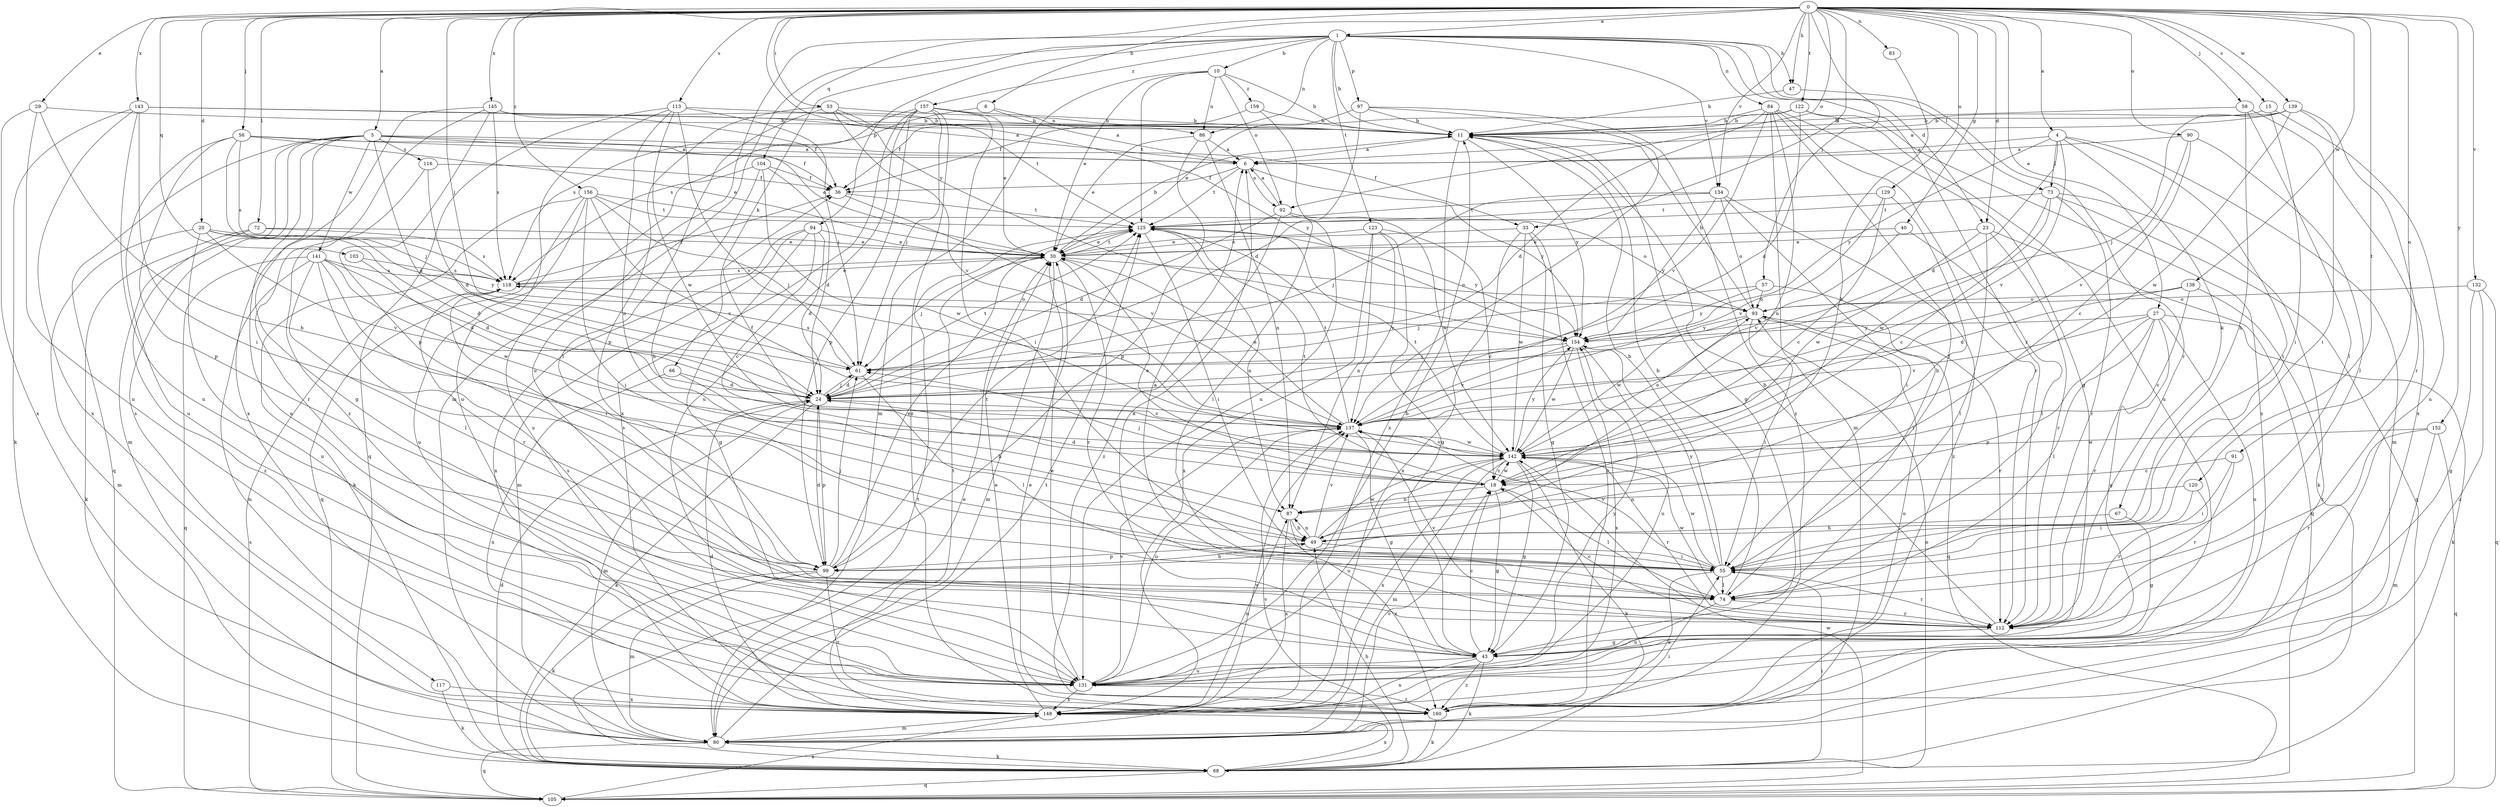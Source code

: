 strict digraph  {
0;
1;
4;
5;
6;
8;
10;
11;
15;
18;
20;
23;
24;
27;
29;
30;
33;
36;
40;
43;
47;
49;
53;
55;
56;
57;
58;
61;
66;
67;
68;
72;
73;
74;
80;
83;
84;
86;
87;
90;
91;
92;
93;
94;
97;
99;
103;
104;
105;
112;
113;
116;
117;
118;
120;
122;
123;
125;
129;
131;
132;
134;
137;
138;
139;
141;
142;
143;
145;
148;
152;
154;
156;
157;
159;
160;
0 -> 1  [label=a];
0 -> 4  [label=a];
0 -> 5  [label=a];
0 -> 8  [label=b];
0 -> 15  [label=c];
0 -> 20  [label=d];
0 -> 23  [label=d];
0 -> 27  [label=e];
0 -> 29  [label=e];
0 -> 33  [label=f];
0 -> 40  [label=g];
0 -> 47  [label=h];
0 -> 53  [label=i];
0 -> 56  [label=j];
0 -> 57  [label=j];
0 -> 58  [label=j];
0 -> 61  [label=j];
0 -> 72  [label=l];
0 -> 83  [label=n];
0 -> 90  [label=o];
0 -> 91  [label=o];
0 -> 92  [label=o];
0 -> 103  [label=q];
0 -> 104  [label=q];
0 -> 113  [label=s];
0 -> 120  [label=t];
0 -> 122  [label=t];
0 -> 129  [label=u];
0 -> 132  [label=v];
0 -> 134  [label=v];
0 -> 138  [label=w];
0 -> 139  [label=w];
0 -> 143  [label=x];
0 -> 145  [label=x];
0 -> 152  [label=y];
0 -> 154  [label=y];
0 -> 156  [label=z];
1 -> 10  [label=b];
1 -> 11  [label=b];
1 -> 23  [label=d];
1 -> 47  [label=h];
1 -> 66  [label=k];
1 -> 73  [label=l];
1 -> 80  [label=m];
1 -> 84  [label=n];
1 -> 86  [label=n];
1 -> 94  [label=p];
1 -> 97  [label=p];
1 -> 112  [label=r];
1 -> 123  [label=t];
1 -> 131  [label=u];
1 -> 134  [label=v];
1 -> 157  [label=z];
4 -> 6  [label=a];
4 -> 24  [label=d];
4 -> 55  [label=i];
4 -> 67  [label=k];
4 -> 73  [label=l];
4 -> 80  [label=m];
4 -> 137  [label=v];
4 -> 154  [label=y];
5 -> 6  [label=a];
5 -> 24  [label=d];
5 -> 30  [label=e];
5 -> 33  [label=f];
5 -> 43  [label=g];
5 -> 80  [label=m];
5 -> 105  [label=q];
5 -> 116  [label=s];
5 -> 117  [label=s];
5 -> 131  [label=u];
5 -> 141  [label=w];
6 -> 36  [label=f];
6 -> 92  [label=o];
6 -> 125  [label=t];
6 -> 154  [label=y];
8 -> 6  [label=a];
8 -> 86  [label=n];
8 -> 118  [label=s];
10 -> 11  [label=b];
10 -> 30  [label=e];
10 -> 80  [label=m];
10 -> 86  [label=n];
10 -> 92  [label=o];
10 -> 125  [label=t];
10 -> 159  [label=z];
11 -> 6  [label=a];
11 -> 43  [label=g];
11 -> 148  [label=x];
11 -> 154  [label=y];
15 -> 11  [label=b];
15 -> 55  [label=i];
15 -> 131  [label=u];
18 -> 24  [label=d];
18 -> 30  [label=e];
18 -> 43  [label=g];
18 -> 61  [label=j];
18 -> 74  [label=l];
18 -> 87  [label=n];
18 -> 125  [label=t];
18 -> 142  [label=w];
20 -> 24  [label=d];
20 -> 30  [label=e];
20 -> 80  [label=m];
20 -> 131  [label=u];
20 -> 137  [label=v];
20 -> 154  [label=y];
23 -> 30  [label=e];
23 -> 74  [label=l];
23 -> 105  [label=q];
23 -> 112  [label=r];
23 -> 142  [label=w];
24 -> 61  [label=j];
24 -> 68  [label=k];
24 -> 80  [label=m];
24 -> 99  [label=p];
24 -> 125  [label=t];
24 -> 137  [label=v];
27 -> 43  [label=g];
27 -> 68  [label=k];
27 -> 74  [label=l];
27 -> 99  [label=p];
27 -> 112  [label=r];
27 -> 131  [label=u];
27 -> 137  [label=v];
27 -> 154  [label=y];
29 -> 11  [label=b];
29 -> 49  [label=h];
29 -> 131  [label=u];
29 -> 148  [label=x];
30 -> 11  [label=b];
30 -> 61  [label=j];
30 -> 80  [label=m];
30 -> 93  [label=o];
30 -> 112  [label=r];
30 -> 118  [label=s];
30 -> 125  [label=t];
33 -> 30  [label=e];
33 -> 43  [label=g];
33 -> 142  [label=w];
33 -> 148  [label=x];
33 -> 160  [label=z];
36 -> 125  [label=t];
36 -> 137  [label=v];
40 -> 30  [label=e];
40 -> 74  [label=l];
40 -> 137  [label=v];
43 -> 6  [label=a];
43 -> 18  [label=c];
43 -> 68  [label=k];
43 -> 118  [label=s];
43 -> 131  [label=u];
43 -> 148  [label=x];
43 -> 160  [label=z];
47 -> 11  [label=b];
47 -> 112  [label=r];
49 -> 55  [label=i];
49 -> 87  [label=n];
49 -> 99  [label=p];
49 -> 137  [label=v];
49 -> 142  [label=w];
53 -> 11  [label=b];
53 -> 74  [label=l];
53 -> 99  [label=p];
53 -> 125  [label=t];
53 -> 137  [label=v];
53 -> 154  [label=y];
55 -> 11  [label=b];
55 -> 74  [label=l];
55 -> 112  [label=r];
55 -> 137  [label=v];
55 -> 142  [label=w];
55 -> 148  [label=x];
55 -> 154  [label=y];
56 -> 6  [label=a];
56 -> 30  [label=e];
56 -> 36  [label=f];
56 -> 61  [label=j];
56 -> 99  [label=p];
56 -> 118  [label=s];
56 -> 131  [label=u];
57 -> 55  [label=i];
57 -> 61  [label=j];
57 -> 93  [label=o];
57 -> 154  [label=y];
58 -> 11  [label=b];
58 -> 49  [label=h];
58 -> 74  [label=l];
58 -> 148  [label=x];
61 -> 24  [label=d];
61 -> 74  [label=l];
61 -> 118  [label=s];
66 -> 24  [label=d];
66 -> 49  [label=h];
66 -> 148  [label=x];
67 -> 43  [label=g];
67 -> 49  [label=h];
68 -> 24  [label=d];
68 -> 49  [label=h];
68 -> 55  [label=i];
68 -> 93  [label=o];
68 -> 105  [label=q];
68 -> 125  [label=t];
68 -> 137  [label=v];
68 -> 148  [label=x];
72 -> 30  [label=e];
72 -> 68  [label=k];
72 -> 118  [label=s];
72 -> 160  [label=z];
73 -> 18  [label=c];
73 -> 68  [label=k];
73 -> 105  [label=q];
73 -> 112  [label=r];
73 -> 125  [label=t];
73 -> 142  [label=w];
74 -> 6  [label=a];
74 -> 11  [label=b];
74 -> 112  [label=r];
74 -> 131  [label=u];
74 -> 142  [label=w];
80 -> 18  [label=c];
80 -> 30  [label=e];
80 -> 55  [label=i];
80 -> 68  [label=k];
80 -> 105  [label=q];
80 -> 125  [label=t];
80 -> 137  [label=v];
83 -> 49  [label=h];
84 -> 11  [label=b];
84 -> 24  [label=d];
84 -> 43  [label=g];
84 -> 74  [label=l];
84 -> 80  [label=m];
84 -> 87  [label=n];
84 -> 112  [label=r];
84 -> 137  [label=v];
86 -> 6  [label=a];
86 -> 30  [label=e];
86 -> 87  [label=n];
86 -> 99  [label=p];
87 -> 49  [label=h];
87 -> 148  [label=x];
87 -> 160  [label=z];
90 -> 6  [label=a];
90 -> 18  [label=c];
90 -> 74  [label=l];
90 -> 137  [label=v];
91 -> 18  [label=c];
91 -> 55  [label=i];
91 -> 112  [label=r];
92 -> 6  [label=a];
92 -> 24  [label=d];
92 -> 74  [label=l];
92 -> 142  [label=w];
92 -> 160  [label=z];
93 -> 11  [label=b];
93 -> 55  [label=i];
93 -> 105  [label=q];
93 -> 112  [label=r];
93 -> 142  [label=w];
93 -> 154  [label=y];
94 -> 18  [label=c];
94 -> 24  [label=d];
94 -> 30  [label=e];
94 -> 43  [label=g];
94 -> 80  [label=m];
94 -> 148  [label=x];
97 -> 11  [label=b];
97 -> 24  [label=d];
97 -> 30  [label=e];
97 -> 137  [label=v];
97 -> 160  [label=z];
99 -> 24  [label=d];
99 -> 30  [label=e];
99 -> 49  [label=h];
99 -> 61  [label=j];
99 -> 68  [label=k];
99 -> 80  [label=m];
99 -> 118  [label=s];
99 -> 125  [label=t];
99 -> 160  [label=z];
103 -> 24  [label=d];
103 -> 118  [label=s];
104 -> 24  [label=d];
104 -> 36  [label=f];
104 -> 49  [label=h];
104 -> 131  [label=u];
104 -> 142  [label=w];
105 -> 118  [label=s];
105 -> 142  [label=w];
105 -> 148  [label=x];
112 -> 11  [label=b];
112 -> 18  [label=c];
112 -> 43  [label=g];
112 -> 137  [label=v];
113 -> 11  [label=b];
113 -> 61  [label=j];
113 -> 87  [label=n];
113 -> 105  [label=q];
113 -> 131  [label=u];
113 -> 137  [label=v];
113 -> 142  [label=w];
116 -> 24  [label=d];
116 -> 36  [label=f];
116 -> 112  [label=r];
117 -> 68  [label=k];
117 -> 148  [label=x];
118 -> 30  [label=e];
118 -> 36  [label=f];
118 -> 93  [label=o];
120 -> 55  [label=i];
120 -> 87  [label=n];
120 -> 112  [label=r];
122 -> 11  [label=b];
122 -> 24  [label=d];
122 -> 36  [label=f];
122 -> 131  [label=u];
122 -> 160  [label=z];
123 -> 18  [label=c];
123 -> 30  [label=e];
123 -> 43  [label=g];
123 -> 87  [label=n];
123 -> 137  [label=v];
123 -> 148  [label=x];
125 -> 30  [label=e];
125 -> 55  [label=i];
125 -> 87  [label=n];
125 -> 154  [label=y];
129 -> 18  [label=c];
129 -> 49  [label=h];
129 -> 125  [label=t];
129 -> 137  [label=v];
131 -> 11  [label=b];
131 -> 30  [label=e];
131 -> 137  [label=v];
131 -> 148  [label=x];
131 -> 154  [label=y];
131 -> 160  [label=z];
132 -> 43  [label=g];
132 -> 93  [label=o];
132 -> 105  [label=q];
132 -> 160  [label=z];
134 -> 55  [label=i];
134 -> 61  [label=j];
134 -> 93  [label=o];
134 -> 125  [label=t];
134 -> 154  [label=y];
134 -> 160  [label=z];
137 -> 30  [label=e];
137 -> 43  [label=g];
137 -> 125  [label=t];
137 -> 131  [label=u];
137 -> 142  [label=w];
138 -> 18  [label=c];
138 -> 24  [label=d];
138 -> 93  [label=o];
138 -> 160  [label=z];
139 -> 6  [label=a];
139 -> 11  [label=b];
139 -> 55  [label=i];
139 -> 61  [label=j];
139 -> 112  [label=r];
139 -> 142  [label=w];
141 -> 24  [label=d];
141 -> 55  [label=i];
141 -> 74  [label=l];
141 -> 80  [label=m];
141 -> 105  [label=q];
141 -> 112  [label=r];
141 -> 118  [label=s];
141 -> 142  [label=w];
142 -> 18  [label=c];
142 -> 36  [label=f];
142 -> 43  [label=g];
142 -> 68  [label=k];
142 -> 80  [label=m];
142 -> 93  [label=o];
142 -> 112  [label=r];
142 -> 125  [label=t];
142 -> 131  [label=u];
142 -> 137  [label=v];
142 -> 148  [label=x];
142 -> 154  [label=y];
143 -> 6  [label=a];
143 -> 11  [label=b];
143 -> 55  [label=i];
143 -> 68  [label=k];
143 -> 131  [label=u];
143 -> 148  [label=x];
145 -> 11  [label=b];
145 -> 36  [label=f];
145 -> 99  [label=p];
145 -> 118  [label=s];
145 -> 148  [label=x];
145 -> 160  [label=z];
148 -> 24  [label=d];
148 -> 30  [label=e];
148 -> 80  [label=m];
148 -> 87  [label=n];
148 -> 125  [label=t];
152 -> 80  [label=m];
152 -> 105  [label=q];
152 -> 112  [label=r];
152 -> 142  [label=w];
154 -> 61  [label=j];
154 -> 131  [label=u];
154 -> 137  [label=v];
154 -> 142  [label=w];
154 -> 148  [label=x];
156 -> 55  [label=i];
156 -> 61  [label=j];
156 -> 68  [label=k];
156 -> 93  [label=o];
156 -> 105  [label=q];
156 -> 125  [label=t];
156 -> 131  [label=u];
156 -> 137  [label=v];
157 -> 11  [label=b];
157 -> 30  [label=e];
157 -> 55  [label=i];
157 -> 61  [label=j];
157 -> 99  [label=p];
157 -> 118  [label=s];
157 -> 131  [label=u];
157 -> 148  [label=x];
157 -> 160  [label=z];
159 -> 11  [label=b];
159 -> 36  [label=f];
159 -> 131  [label=u];
160 -> 30  [label=e];
160 -> 68  [label=k];
160 -> 93  [label=o];
}

